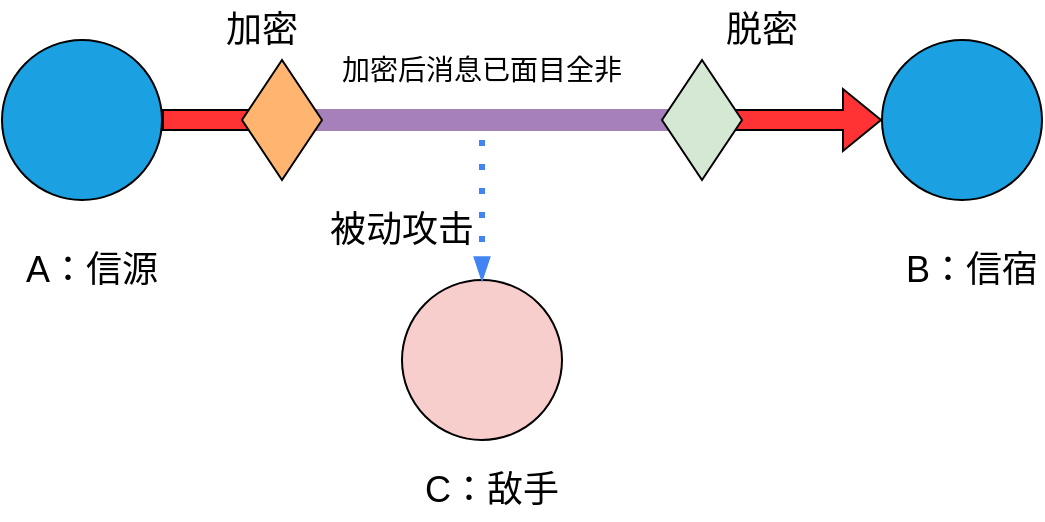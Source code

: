 <mxfile version="18.0.6" type="device"><diagram id="0xMt129w1yjL78eIzxkE" name="第 1 页"><mxGraphModel dx="946" dy="580" grid="1" gridSize="10" guides="1" tooltips="1" connect="1" arrows="1" fold="1" page="1" pageScale="1" pageWidth="1169" pageHeight="1654" math="0" shadow="0"><root><mxCell id="0"/><mxCell id="1" parent="0"/><mxCell id="MIVW2-XSuvdG3w0zMaKa-1" value="" style="ellipse;whiteSpace=wrap;html=1;aspect=fixed;fillColor=#1BA1E2;" parent="1" vertex="1"><mxGeometry x="240" y="160" width="80" height="80" as="geometry"/></mxCell><mxCell id="MIVW2-XSuvdG3w0zMaKa-2" value="" style="ellipse;whiteSpace=wrap;html=1;aspect=fixed;fillColor=#1BA1E2;" parent="1" vertex="1"><mxGeometry x="680" y="160" width="80" height="80" as="geometry"/></mxCell><mxCell id="MIVW2-XSuvdG3w0zMaKa-3" value="" style="shape=flexArrow;endArrow=classic;html=1;rounded=0;entryX=0;entryY=0.5;entryDx=0;entryDy=0;fillColor=#FF3333;startArrow=none;" parent="1" target="MIVW2-XSuvdG3w0zMaKa-2" edge="1"><mxGeometry width="50" height="50" relative="1" as="geometry"><mxPoint x="600" y="200" as="sourcePoint"/><mxPoint x="380" y="170" as="targetPoint"/></mxGeometry></mxCell><mxCell id="MIVW2-XSuvdG3w0zMaKa-4" value="" style="ellipse;whiteSpace=wrap;html=1;aspect=fixed;fillColor=#F8CECC;" parent="1" vertex="1"><mxGeometry x="440" y="280" width="80" height="80" as="geometry"/></mxCell><mxCell id="MIVW2-XSuvdG3w0zMaKa-15" value="" style="edgeStyle=orthogonalEdgeStyle;fontSize=12;html=1;endArrow=blockThin;endFill=1;rounded=0;strokeWidth=3;endSize=4;startSize=4;dashed=1;dashPattern=1 3;strokeColor=#4284F3;fillColor=#FFFFFF;" parent="1" edge="1"><mxGeometry width="100" relative="1" as="geometry"><mxPoint x="480" y="210" as="sourcePoint"/><mxPoint x="480" y="280" as="targetPoint"/></mxGeometry></mxCell><mxCell id="MIVW2-XSuvdG3w0zMaKa-17" value="&lt;font style=&quot;font-size: 18px;&quot;&gt;A：信源&lt;/font&gt;" style="text;html=1;strokeColor=none;fillColor=none;align=center;verticalAlign=middle;whiteSpace=wrap;rounded=0;" parent="1" vertex="1"><mxGeometry x="250" y="260" width="70" height="30" as="geometry"/></mxCell><mxCell id="MIVW2-XSuvdG3w0zMaKa-18" value="&lt;font style=&quot;font-size: 18px;&quot;&gt;B：信宿&lt;/font&gt;" style="text;html=1;strokeColor=none;fillColor=none;align=center;verticalAlign=middle;whiteSpace=wrap;rounded=0;" parent="1" vertex="1"><mxGeometry x="690" y="260" width="70" height="30" as="geometry"/></mxCell><mxCell id="MIVW2-XSuvdG3w0zMaKa-19" value="&lt;font style=&quot;font-size: 18px;&quot;&gt;C：敌手&lt;/font&gt;" style="text;html=1;strokeColor=none;fillColor=none;align=center;verticalAlign=middle;whiteSpace=wrap;rounded=0;" parent="1" vertex="1"><mxGeometry x="450" y="370" width="70" height="30" as="geometry"/></mxCell><mxCell id="MIVW2-XSuvdG3w0zMaKa-20" value="被动攻击" style="text;html=1;strokeColor=none;fillColor=none;align=center;verticalAlign=middle;whiteSpace=wrap;rounded=0;fontSize=18;" parent="1" vertex="1"><mxGeometry x="400" y="240" width="80" height="30" as="geometry"/></mxCell><mxCell id="W216swSwbGnvUskvLqxA-5" value="" style="shape=flexArrow;endArrow=none;html=1;rounded=0;fillColor=#FF3333;startArrow=none;entryX=1;entryY=0.5;entryDx=0;entryDy=0;" edge="1" parent="1" target="MIVW2-XSuvdG3w0zMaKa-1"><mxGeometry width="50" height="50" relative="1" as="geometry"><mxPoint x="390" y="200" as="sourcePoint"/><mxPoint x="360" y="250" as="targetPoint"/></mxGeometry></mxCell><mxCell id="W216swSwbGnvUskvLqxA-6" value="&lt;font style=&quot;font-size: 18px;&quot;&gt;加密&lt;/font&gt;" style="text;html=1;strokeColor=none;fillColor=none;align=center;verticalAlign=middle;whiteSpace=wrap;rounded=0;" vertex="1" parent="1"><mxGeometry x="340" y="140" width="60" height="30" as="geometry"/></mxCell><mxCell id="W216swSwbGnvUskvLqxA-7" value="&lt;font style=&quot;font-size: 18px;&quot;&gt;脱密&lt;/font&gt;" style="text;html=1;strokeColor=none;fillColor=none;align=center;verticalAlign=middle;whiteSpace=wrap;rounded=0;" vertex="1" parent="1"><mxGeometry x="590" y="140" width="60" height="30" as="geometry"/></mxCell><mxCell id="W216swSwbGnvUskvLqxA-9" value="" style="shape=flexArrow;endArrow=none;html=1;rounded=0;fillColor=#A680B8;startArrow=none;strokeColor=#A680B8;" edge="1" parent="1"><mxGeometry width="50" height="50" relative="1" as="geometry"><mxPoint x="600" y="200" as="sourcePoint"/><mxPoint x="390" y="200" as="targetPoint"/></mxGeometry></mxCell><mxCell id="W216swSwbGnvUskvLqxA-1" value="" style="rhombus;whiteSpace=wrap;html=1;fillColor=#FFB570;" vertex="1" parent="1"><mxGeometry x="360" y="170" width="40" height="60" as="geometry"/></mxCell><mxCell id="W216swSwbGnvUskvLqxA-10" value="" style="shape=flexArrow;endArrow=none;html=1;rounded=0;fillColor=#FF3333;startArrow=none;" edge="1" parent="1"><mxGeometry width="50" height="50" relative="1" as="geometry"><mxPoint x="390" y="200" as="sourcePoint"/><mxPoint x="390" y="200" as="targetPoint"/></mxGeometry></mxCell><mxCell id="W216swSwbGnvUskvLqxA-4" value="" style="rhombus;whiteSpace=wrap;html=1;fillColor=#D5E8D4;" vertex="1" parent="1"><mxGeometry x="570" y="170" width="40" height="60" as="geometry"/></mxCell><mxCell id="W216swSwbGnvUskvLqxA-13" value="&lt;font style=&quot;font-size: 14px;&quot;&gt;加密后消息已面目全非&lt;/font&gt;" style="text;html=1;strokeColor=none;fillColor=none;align=center;verticalAlign=middle;whiteSpace=wrap;rounded=0;" vertex="1" parent="1"><mxGeometry x="380" y="160" width="200" height="30" as="geometry"/></mxCell></root></mxGraphModel></diagram></mxfile>